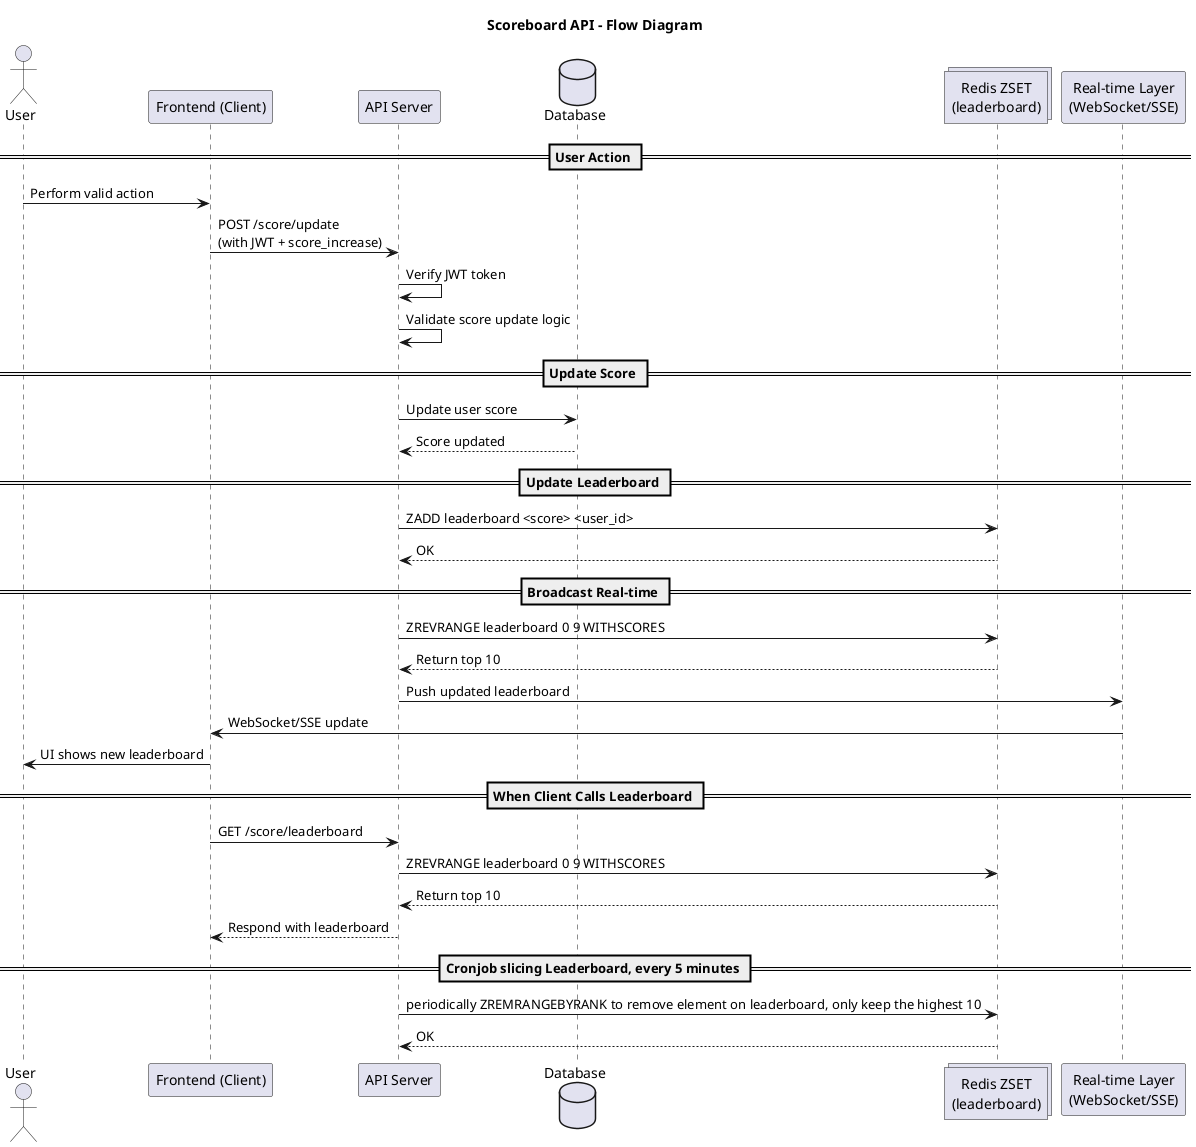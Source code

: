 @startuml ScoreboardFlowWithZSet

title Scoreboard API - Flow Diagram 

actor User
participant "Frontend (Client)" as Frontend
participant "API Server" as APIServer
database "Database" as DB
collections "Redis ZSET\n(leaderboard)" as Redis
participant "Real-time Layer\n(WebSocket/SSE)" as Realtime

== User Action ==

User -> Frontend : Perform valid action
Frontend -> APIServer : POST /score/update\n(with JWT + score_increase)
APIServer -> APIServer : Verify JWT token
APIServer -> APIServer : Validate score update logic

== Update Score ==

APIServer -> DB : Update user score
DB --> APIServer : Score updated

== Update Leaderboard ==

APIServer -> Redis : ZADD leaderboard <score> <user_id>
Redis --> APIServer : OK

== Broadcast Real-time ==

APIServer -> Redis : ZREVRANGE leaderboard 0 9 WITHSCORES
Redis --> APIServer : Return top 10
APIServer -> Realtime : Push updated leaderboard
Realtime -> Frontend : WebSocket/SSE update
Frontend -> User : UI shows new leaderboard

== When Client Calls Leaderboard ==

Frontend -> APIServer : GET /score/leaderboard
APIServer -> Redis : ZREVRANGE leaderboard 0 9 WITHSCORES
Redis --> APIServer : Return top 10
APIServer --> Frontend : Respond with leaderboard

== Cronjob slicing Leaderboard, every 5 minutes ==
APIServer -> Redis : periodically ZREMRANGEBYRANK to remove element on leaderboard, only keep the highest 10
return OK

@enduml
